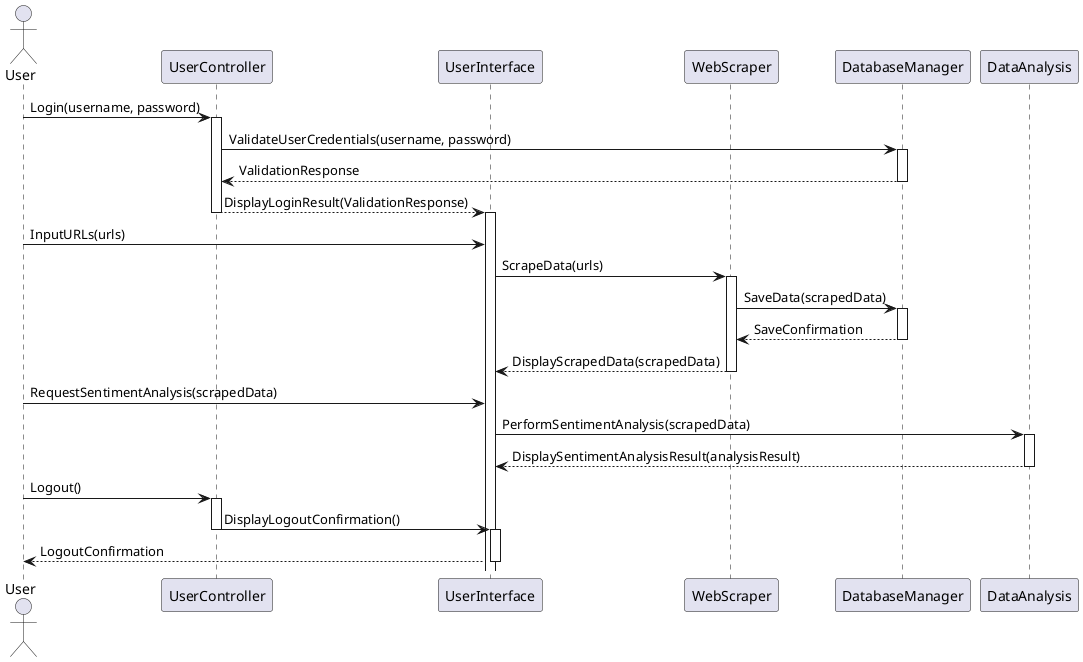 @startuml

actor User
participant UserController
participant UserInterface
participant WebScraper
participant DatabaseManager
participant DataAnalysis

User -> UserController : Login(username, password)
activate UserController
UserController -> DatabaseManager : ValidateUserCredentials(username, password)
activate DatabaseManager
DatabaseManager --> UserController : ValidationResponse
deactivate DatabaseManager
UserController --> UserInterface : DisplayLoginResult(ValidationResponse)
deactivate UserController
activate UserInterface

User -> UserInterface : InputURLs(urls)
UserInterface -> WebScraper : ScrapeData(urls)
activate WebScraper
WebScraper -> DatabaseManager : SaveData(scrapedData)
activate DatabaseManager
DatabaseManager --> WebScraper : SaveConfirmation
deactivate DatabaseManager
WebScraper --> UserInterface : DisplayScrapedData(scrapedData)
deactivate WebScraper

User -> UserInterface : RequestSentimentAnalysis(scrapedData)
UserInterface -> DataAnalysis : PerformSentimentAnalysis(scrapedData)
activate DataAnalysis
DataAnalysis --> UserInterface : DisplaySentimentAnalysisResult(analysisResult)
deactivate DataAnalysis

User -> UserController : Logout()
activate UserController
UserController -> UserInterface : DisplayLogoutConfirmation()
deactivate UserController
activate UserInterface
UserInterface --> User : LogoutConfirmation
deactivate UserInterface

@enduml


